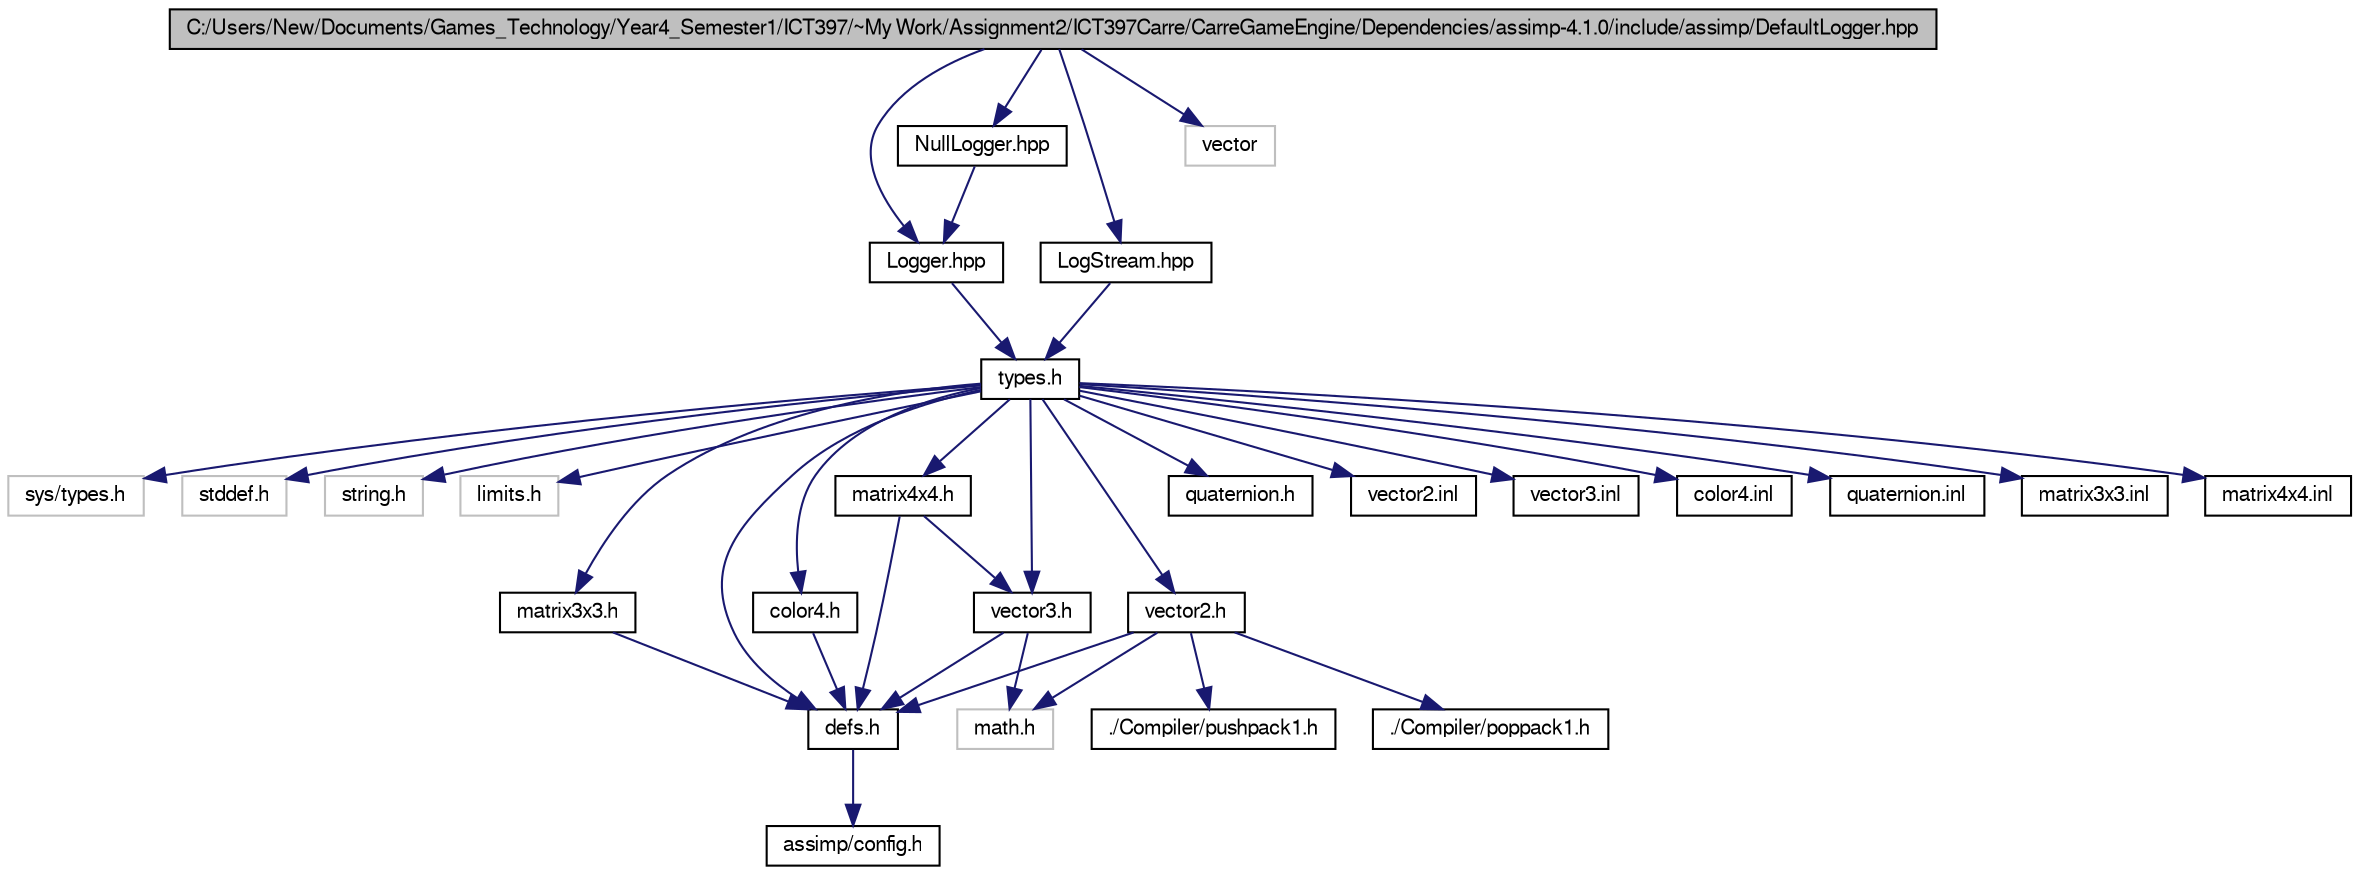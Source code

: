 digraph G
{
  bgcolor="transparent";
  edge [fontname="FreeSans",fontsize=10,labelfontname="FreeSans",labelfontsize=10];
  node [fontname="FreeSans",fontsize=10,shape=record];
  Node1 [label="C:/Users/New/Documents/Games_Technology/Year4_Semester1/ICT397/~My Work/Assignment2/ICT397Carre/CarreGameEngine/Dependencies/assimp-4.1.0/include/assimp/DefaultLogger.hpp",height=0.2,width=0.4,color="black", fillcolor="grey75", style="filled" fontcolor="black"];
  Node1 -> Node2 [color="midnightblue",fontsize=10,style="solid"];
  Node2 [label="Logger.hpp",height=0.2,width=0.4,color="black",URL="$_logger_8hpp.html",tooltip="Abstract base class &#39;Logger&#39;, base of the logging system."];
  Node2 -> Node3 [color="midnightblue",fontsize=10,style="solid"];
  Node3 [label="types.h",height=0.2,width=0.4,color="black",URL="$types_8h.html"];
  Node3 -> Node4 [color="midnightblue",fontsize=10,style="solid"];
  Node4 [label="sys/types.h",height=0.2,width=0.4,color="grey75"];
  Node3 -> Node5 [color="midnightblue",fontsize=10,style="solid"];
  Node5 [label="stddef.h",height=0.2,width=0.4,color="grey75"];
  Node3 -> Node6 [color="midnightblue",fontsize=10,style="solid"];
  Node6 [label="string.h",height=0.2,width=0.4,color="grey75"];
  Node3 -> Node7 [color="midnightblue",fontsize=10,style="solid"];
  Node7 [label="limits.h",height=0.2,width=0.4,color="grey75"];
  Node3 -> Node8 [color="midnightblue",fontsize=10,style="solid"];
  Node8 [label="defs.h",height=0.2,width=0.4,color="black",URL="$defs_8h.html",tooltip="Assimp build configuration setup. See the notes in the comment blocks to find out..."];
  Node8 -> Node9 [color="midnightblue",fontsize=10,style="solid"];
  Node9 [label="assimp/config.h",height=0.2,width=0.4,color="black",URL="$config_8h.html",tooltip="Defines constants for configurable properties for the library."];
  Node3 -> Node10 [color="midnightblue",fontsize=10,style="solid"];
  Node10 [label="vector3.h",height=0.2,width=0.4,color="black",URL="$vector3_8h.html",tooltip="3D vector structure, including operators when compiling in C++"];
  Node10 -> Node11 [color="midnightblue",fontsize=10,style="solid"];
  Node11 [label="math.h",height=0.2,width=0.4,color="grey75"];
  Node10 -> Node8 [color="midnightblue",fontsize=10,style="solid"];
  Node3 -> Node12 [color="midnightblue",fontsize=10,style="solid"];
  Node12 [label="vector2.h",height=0.2,width=0.4,color="black",URL="$vector2_8h.html",tooltip="2D vector structure, including operators when compiling in C++"];
  Node12 -> Node11 [color="midnightblue",fontsize=10,style="solid"];
  Node12 -> Node13 [color="midnightblue",fontsize=10,style="solid"];
  Node13 [label="./Compiler/pushpack1.h",height=0.2,width=0.4,color="black",URL="$pushpack1_8h-source.html"];
  Node12 -> Node8 [color="midnightblue",fontsize=10,style="solid"];
  Node12 -> Node14 [color="midnightblue",fontsize=10,style="solid"];
  Node14 [label="./Compiler/poppack1.h",height=0.2,width=0.4,color="black",URL="$poppack1_8h-source.html"];
  Node3 -> Node15 [color="midnightblue",fontsize=10,style="solid"];
  Node15 [label="color4.h",height=0.2,width=0.4,color="black",URL="$color4_8h.html",tooltip="RGBA color structure, including operators when compiling in C++."];
  Node15 -> Node8 [color="midnightblue",fontsize=10,style="solid"];
  Node3 -> Node16 [color="midnightblue",fontsize=10,style="solid"];
  Node16 [label="matrix3x3.h",height=0.2,width=0.4,color="black",URL="$matrix3x3_8h.html",tooltip="Definition of a 3x3 matrix, including operators when compiling in C++."];
  Node16 -> Node8 [color="midnightblue",fontsize=10,style="solid"];
  Node3 -> Node17 [color="midnightblue",fontsize=10,style="solid"];
  Node17 [label="matrix4x4.h",height=0.2,width=0.4,color="black",URL="$matrix4x4_8h.html",tooltip="4x4 matrix structure, including operators when compiling in C++"];
  Node17 -> Node10 [color="midnightblue",fontsize=10,style="solid"];
  Node17 -> Node8 [color="midnightblue",fontsize=10,style="solid"];
  Node3 -> Node18 [color="midnightblue",fontsize=10,style="solid"];
  Node18 [label="quaternion.h",height=0.2,width=0.4,color="black",URL="$quaternion_8h.html",tooltip="Quaternion structure, including operators when compiling in C++."];
  Node3 -> Node19 [color="midnightblue",fontsize=10,style="solid"];
  Node19 [label="vector2.inl",height=0.2,width=0.4,color="black",URL="$vector2_8inl.html",tooltip="Inline implementation of aiVector2t&lt;TReal&gt; operators."];
  Node3 -> Node20 [color="midnightblue",fontsize=10,style="solid"];
  Node20 [label="vector3.inl",height=0.2,width=0.4,color="black",URL="$vector3_8inl.html",tooltip="Inline implementation of aiVector3t&lt;TReal&gt; operators."];
  Node3 -> Node21 [color="midnightblue",fontsize=10,style="solid"];
  Node21 [label="color4.inl",height=0.2,width=0.4,color="black",URL="$color4_8inl.html",tooltip="Inline implementation of aiColor4t&lt;TReal&gt; operators."];
  Node3 -> Node22 [color="midnightblue",fontsize=10,style="solid"];
  Node22 [label="quaternion.inl",height=0.2,width=0.4,color="black",URL="$assimp-4_81_80_2include_2assimp_2quaternion_8inl-source.html"];
  Node3 -> Node23 [color="midnightblue",fontsize=10,style="solid"];
  Node23 [label="matrix3x3.inl",height=0.2,width=0.4,color="black",URL="$matrix3x3_8inl.html",tooltip="Inline implementation of the 3x3 matrix operators."];
  Node3 -> Node24 [color="midnightblue",fontsize=10,style="solid"];
  Node24 [label="matrix4x4.inl",height=0.2,width=0.4,color="black",URL="$matrix4x4_8inl.html",tooltip="Inline implementation of the 4x4 matrix operators."];
  Node1 -> Node25 [color="midnightblue",fontsize=10,style="solid"];
  Node25 [label="LogStream.hpp",height=0.2,width=0.4,color="black",URL="$_log_stream_8hpp.html",tooltip="Abstract base class &#39;LogStream&#39;, representing an output log stream."];
  Node25 -> Node3 [color="midnightblue",fontsize=10,style="solid"];
  Node1 -> Node26 [color="midnightblue",fontsize=10,style="solid"];
  Node26 [label="NullLogger.hpp",height=0.2,width=0.4,color="black",URL="$_null_logger_8hpp.html",tooltip="Dummy logger."];
  Node26 -> Node2 [color="midnightblue",fontsize=10,style="solid"];
  Node1 -> Node27 [color="midnightblue",fontsize=10,style="solid"];
  Node27 [label="vector",height=0.2,width=0.4,color="grey75"];
}
